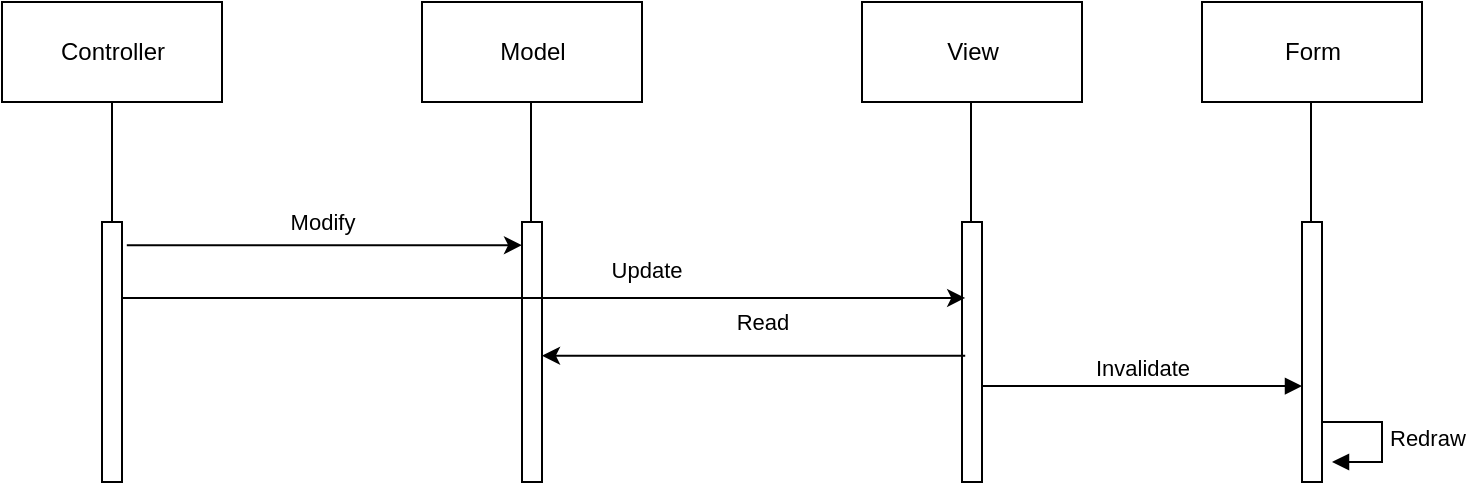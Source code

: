 <mxfile version="16.5.1" type="device"><diagram id="lGt5ZXyxrH5inGetbJzy" name="Page-1"><mxGraphModel dx="1038" dy="649" grid="1" gridSize="10" guides="1" tooltips="1" connect="1" arrows="1" fold="1" page="1" pageScale="1" pageWidth="850" pageHeight="1100" math="0" shadow="0"><root><mxCell id="0"/><mxCell id="1" parent="0"/><mxCell id="TxRtA6rds3yuMziqzTNn-2" value="Controller" style="html=1;" vertex="1" parent="1"><mxGeometry x="90" y="200" width="110" height="50" as="geometry"/></mxCell><mxCell id="TxRtA6rds3yuMziqzTNn-3" value="Model" style="html=1;" vertex="1" parent="1"><mxGeometry x="300" y="200" width="110" height="50" as="geometry"/></mxCell><mxCell id="TxRtA6rds3yuMziqzTNn-4" value="View" style="html=1;" vertex="1" parent="1"><mxGeometry x="520" y="200" width="110" height="50" as="geometry"/></mxCell><mxCell id="TxRtA6rds3yuMziqzTNn-5" value="" style="html=1;points=[];perimeter=orthogonalPerimeter;" vertex="1" parent="1"><mxGeometry x="140" y="310" width="10" height="130" as="geometry"/></mxCell><mxCell id="TxRtA6rds3yuMziqzTNn-6" value="" style="html=1;points=[];perimeter=orthogonalPerimeter;" vertex="1" parent="1"><mxGeometry x="350" y="310" width="10" height="130" as="geometry"/></mxCell><mxCell id="TxRtA6rds3yuMziqzTNn-7" value="" style="html=1;points=[];perimeter=orthogonalPerimeter;" vertex="1" parent="1"><mxGeometry x="570" y="310" width="10" height="130" as="geometry"/></mxCell><mxCell id="TxRtA6rds3yuMziqzTNn-10" value="Modify" style="endArrow=classic;html=1;rounded=0;exitX=1.24;exitY=0.089;exitDx=0;exitDy=0;exitPerimeter=0;" edge="1" parent="1" source="TxRtA6rds3yuMziqzTNn-5" target="TxRtA6rds3yuMziqzTNn-6"><mxGeometry x="-0.012" y="12" width="50" height="50" relative="1" as="geometry"><mxPoint x="400" y="360" as="sourcePoint"/><mxPoint x="450" y="310" as="targetPoint"/><mxPoint as="offset"/></mxGeometry></mxCell><mxCell id="TxRtA6rds3yuMziqzTNn-11" value="" style="endArrow=none;html=1;rounded=0;entryX=0.5;entryY=1;entryDx=0;entryDy=0;" edge="1" parent="1" target="TxRtA6rds3yuMziqzTNn-2"><mxGeometry width="50" height="50" relative="1" as="geometry"><mxPoint x="145" y="310" as="sourcePoint"/><mxPoint x="450" y="310" as="targetPoint"/></mxGeometry></mxCell><mxCell id="TxRtA6rds3yuMziqzTNn-12" value="" style="endArrow=none;html=1;rounded=0;entryX=0.5;entryY=1;entryDx=0;entryDy=0;" edge="1" parent="1"><mxGeometry width="50" height="50" relative="1" as="geometry"><mxPoint x="354.5" y="310" as="sourcePoint"/><mxPoint x="354.5" y="250" as="targetPoint"/></mxGeometry></mxCell><mxCell id="TxRtA6rds3yuMziqzTNn-13" value="" style="endArrow=none;html=1;rounded=0;entryX=0.5;entryY=1;entryDx=0;entryDy=0;" edge="1" parent="1"><mxGeometry width="50" height="50" relative="1" as="geometry"><mxPoint x="574.5" y="310" as="sourcePoint"/><mxPoint x="574.5" y="250" as="targetPoint"/></mxGeometry></mxCell><mxCell id="TxRtA6rds3yuMziqzTNn-14" value="Update" style="endArrow=classic;html=1;rounded=0;entryX=0.16;entryY=0.292;entryDx=0;entryDy=0;entryPerimeter=0;" edge="1" parent="1" source="TxRtA6rds3yuMziqzTNn-5" target="TxRtA6rds3yuMziqzTNn-7"><mxGeometry x="0.241" y="14" width="50" height="50" relative="1" as="geometry"><mxPoint x="160" y="413" as="sourcePoint"/><mxPoint x="450" y="310" as="targetPoint"/><Array as="points"/><mxPoint as="offset"/></mxGeometry></mxCell><mxCell id="TxRtA6rds3yuMziqzTNn-15" value="Read" style="endArrow=classic;html=1;rounded=0;exitX=0.16;exitY=0.514;exitDx=0;exitDy=0;exitPerimeter=0;" edge="1" parent="1" source="TxRtA6rds3yuMziqzTNn-7" target="TxRtA6rds3yuMziqzTNn-6"><mxGeometry x="-0.04" y="-17" width="50" height="50" relative="1" as="geometry"><mxPoint x="400" y="360" as="sourcePoint"/><mxPoint x="450" y="310" as="targetPoint"/><Array as="points"/><mxPoint as="offset"/></mxGeometry></mxCell><mxCell id="TxRtA6rds3yuMziqzTNn-16" value="Form" style="html=1;" vertex="1" parent="1"><mxGeometry x="690" y="200" width="110" height="50" as="geometry"/></mxCell><mxCell id="TxRtA6rds3yuMziqzTNn-17" value="" style="html=1;points=[];perimeter=orthogonalPerimeter;" vertex="1" parent="1"><mxGeometry x="740" y="310" width="10" height="130" as="geometry"/></mxCell><mxCell id="TxRtA6rds3yuMziqzTNn-18" value="" style="endArrow=none;html=1;rounded=0;entryX=0.5;entryY=1;entryDx=0;entryDy=0;" edge="1" parent="1"><mxGeometry width="50" height="50" relative="1" as="geometry"><mxPoint x="744.5" y="310" as="sourcePoint"/><mxPoint x="744.5" y="250" as="targetPoint"/></mxGeometry></mxCell><mxCell id="TxRtA6rds3yuMziqzTNn-19" value="Invalidate" style="html=1;verticalAlign=bottom;endArrow=block;rounded=0;exitX=1.04;exitY=0.631;exitDx=0;exitDy=0;exitPerimeter=0;" edge="1" parent="1" source="TxRtA6rds3yuMziqzTNn-7" target="TxRtA6rds3yuMziqzTNn-17"><mxGeometry width="80" relative="1" as="geometry"><mxPoint x="610" y="331" as="sourcePoint"/><mxPoint x="620" y="310" as="targetPoint"/></mxGeometry></mxCell><mxCell id="TxRtA6rds3yuMziqzTNn-21" value="Redraw" style="edgeStyle=orthogonalEdgeStyle;html=1;align=left;spacingLeft=2;endArrow=block;rounded=0;entryX=1;entryY=0;" edge="1" parent="1"><mxGeometry relative="1" as="geometry"><mxPoint x="750" y="410" as="sourcePoint"/><Array as="points"><mxPoint x="780" y="410"/></Array><mxPoint x="755" y="430" as="targetPoint"/></mxGeometry></mxCell></root></mxGraphModel></diagram></mxfile>